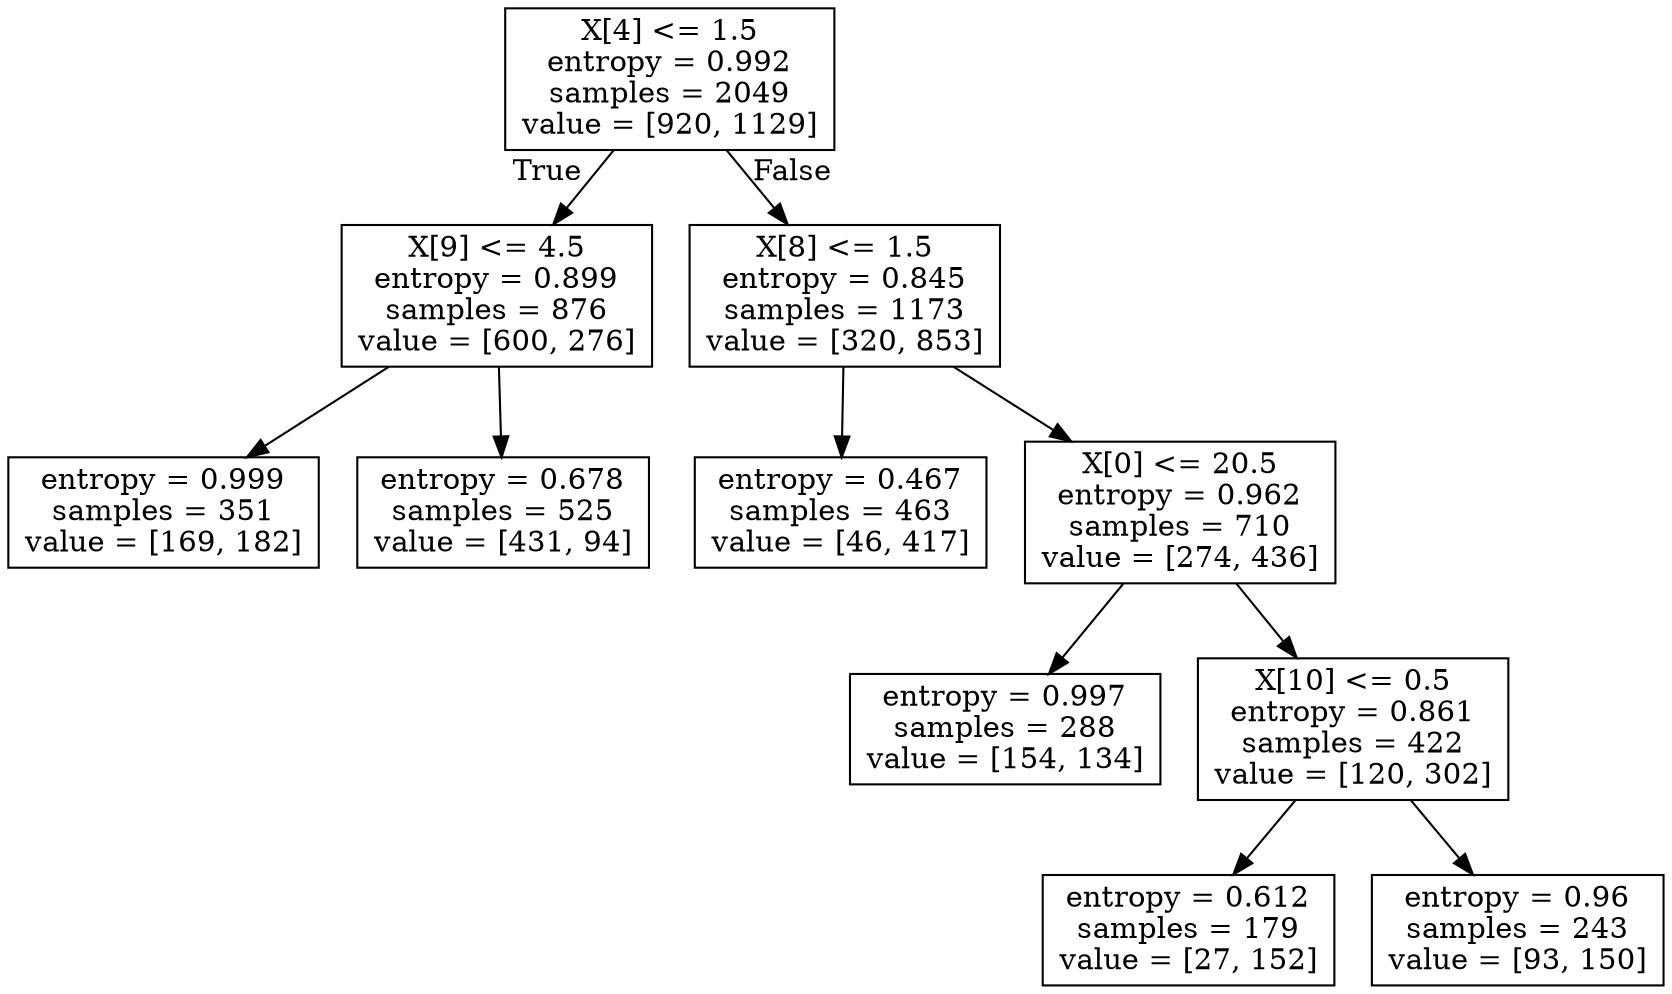digraph Tree {
node [shape=box] ;
0 [label="X[4] <= 1.5\nentropy = 0.992\nsamples = 2049\nvalue = [920, 1129]"] ;
1 [label="X[9] <= 4.5\nentropy = 0.899\nsamples = 876\nvalue = [600, 276]"] ;
0 -> 1 [labeldistance=2.5, labelangle=45, headlabel="True"] ;
5 [label="entropy = 0.999\nsamples = 351\nvalue = [169, 182]"] ;
1 -> 5 ;
6 [label="entropy = 0.678\nsamples = 525\nvalue = [431, 94]"] ;
1 -> 6 ;
2 [label="X[8] <= 1.5\nentropy = 0.845\nsamples = 1173\nvalue = [320, 853]"] ;
0 -> 2 [labeldistance=2.5, labelangle=-45, headlabel="False"] ;
3 [label="entropy = 0.467\nsamples = 463\nvalue = [46, 417]"] ;
2 -> 3 ;
4 [label="X[0] <= 20.5\nentropy = 0.962\nsamples = 710\nvalue = [274, 436]"] ;
2 -> 4 ;
7 [label="entropy = 0.997\nsamples = 288\nvalue = [154, 134]"] ;
4 -> 7 ;
8 [label="X[10] <= 0.5\nentropy = 0.861\nsamples = 422\nvalue = [120, 302]"] ;
4 -> 8 ;
9 [label="entropy = 0.612\nsamples = 179\nvalue = [27, 152]"] ;
8 -> 9 ;
10 [label="entropy = 0.96\nsamples = 243\nvalue = [93, 150]"] ;
8 -> 10 ;
}